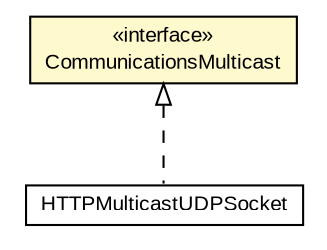 #!/usr/local/bin/dot
#
# Class diagram 
# Generated by UMLGraph version 5.3 (http://www.umlgraph.org/)
#

digraph G {
	edge [fontname="arial",fontsize=10,labelfontname="arial",labelfontsize=10];
	node [fontname="arial",fontsize=10,shape=plaintext];
	nodesep=0.25;
	ranksep=0.5;
	// context.arch.comm.CommunicationsMulticast
	c23938 [label=<<table title="context.arch.comm.CommunicationsMulticast" border="0" cellborder="1" cellspacing="0" cellpadding="2" port="p" bgcolor="lemonChiffon" href="./CommunicationsMulticast.html">
		<tr><td><table border="0" cellspacing="0" cellpadding="1">
<tr><td align="center" balign="center"> &#171;interface&#187; </td></tr>
<tr><td align="center" balign="center"> CommunicationsMulticast </td></tr>
		</table></td></tr>
		</table>>, fontname="arial", fontcolor="black", fontsize=10.0];
	// context.arch.comm.protocol.HTTPMulticastUDPSocket
	c23950 [label=<<table title="context.arch.comm.protocol.HTTPMulticastUDPSocket" border="0" cellborder="1" cellspacing="0" cellpadding="2" port="p" href="./protocol/HTTPMulticastUDPSocket.html">
		<tr><td><table border="0" cellspacing="0" cellpadding="1">
<tr><td align="center" balign="center"> HTTPMulticastUDPSocket </td></tr>
		</table></td></tr>
		</table>>, fontname="arial", fontcolor="black", fontsize=10.0];
	//context.arch.comm.protocol.HTTPMulticastUDPSocket implements context.arch.comm.CommunicationsMulticast
	c23938:p -> c23950:p [dir=back,arrowtail=empty,style=dashed];
}

